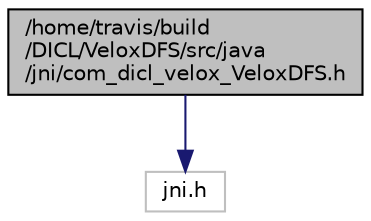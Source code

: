 digraph "/home/travis/build/DICL/VeloxDFS/src/java/jni/com_dicl_velox_VeloxDFS.h"
{
  edge [fontname="Helvetica",fontsize="10",labelfontname="Helvetica",labelfontsize="10"];
  node [fontname="Helvetica",fontsize="10",shape=record];
  Node1 [label="/home/travis/build\l/DICL/VeloxDFS/src/java\l/jni/com_dicl_velox_VeloxDFS.h",height=0.2,width=0.4,color="black", fillcolor="grey75", style="filled" fontcolor="black"];
  Node1 -> Node2 [color="midnightblue",fontsize="10",style="solid",fontname="Helvetica"];
  Node2 [label="jni.h",height=0.2,width=0.4,color="grey75", fillcolor="white", style="filled"];
}
